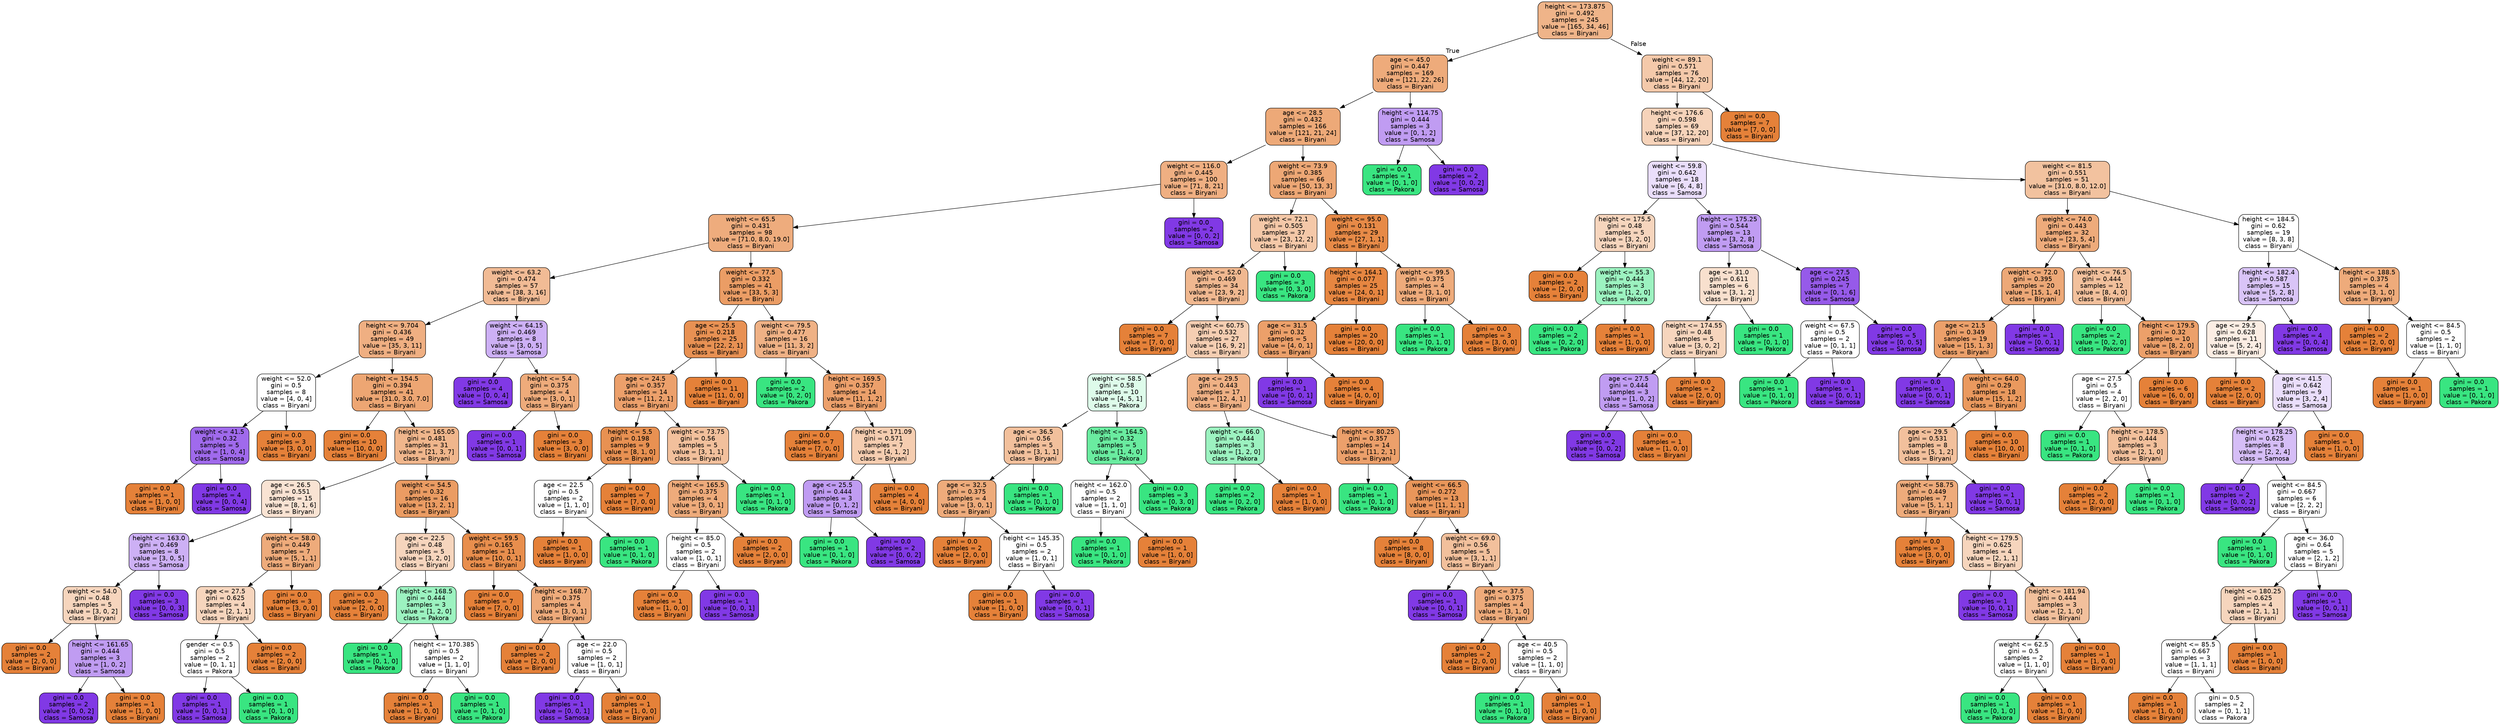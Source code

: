 digraph Tree {
node [shape=box, style="filled, rounded", color="black", fontname="helvetica"] ;
edge [fontname="helvetica"] ;
0 [label="height <= 173.875\ngini = 0.492\nsamples = 245\nvalue = [165, 34, 46]\nclass = Biryani", fillcolor="#efb489"] ;
1 [label="age <= 45.0\ngini = 0.447\nsamples = 169\nvalue = [121, 22, 26]\nclass = Biryani", fillcolor="#eeab7b"] ;
0 -> 1 [labeldistance=2.5, labelangle=45, headlabel="True"] ;
2 [label="age <= 28.5\ngini = 0.432\nsamples = 166\nvalue = [121, 21, 24]\nclass = Biryani", fillcolor="#eda978"] ;
1 -> 2 ;
3 [label="weight <= 116.0\ngini = 0.445\nsamples = 100\nvalue = [71, 8, 21]\nclass = Biryani", fillcolor="#efaf82"] ;
2 -> 3 ;
4 [label="weight <= 65.5\ngini = 0.431\nsamples = 98\nvalue = [71.0, 8.0, 19.0]\nclass = Biryani", fillcolor="#eeac7d"] ;
3 -> 4 ;
5 [label="weight <= 63.2\ngini = 0.474\nsamples = 57\nvalue = [38, 3, 16]\nclass = Biryani", fillcolor="#f1bb95"] ;
4 -> 5 ;
6 [label="height <= 9.704\ngini = 0.436\nsamples = 49\nvalue = [35, 3, 11]\nclass = Biryani", fillcolor="#efaf82"] ;
5 -> 6 ;
7 [label="weight <= 52.0\ngini = 0.5\nsamples = 8\nvalue = [4, 0, 4]\nclass = Biryani", fillcolor="#ffffff"] ;
6 -> 7 ;
8 [label="weight <= 41.5\ngini = 0.32\nsamples = 5\nvalue = [1, 0, 4]\nclass = Samosa", fillcolor="#a06aec"] ;
7 -> 8 ;
9 [label="gini = 0.0\nsamples = 1\nvalue = [1, 0, 0]\nclass = Biryani", fillcolor="#e58139"] ;
8 -> 9 ;
10 [label="gini = 0.0\nsamples = 4\nvalue = [0, 0, 4]\nclass = Samosa", fillcolor="#8139e5"] ;
8 -> 10 ;
11 [label="gini = 0.0\nsamples = 3\nvalue = [3, 0, 0]\nclass = Biryani", fillcolor="#e58139"] ;
7 -> 11 ;
12 [label="height <= 154.5\ngini = 0.394\nsamples = 41\nvalue = [31.0, 3.0, 7.0]\nclass = Biryani", fillcolor="#eda673"] ;
6 -> 12 ;
13 [label="gini = 0.0\nsamples = 10\nvalue = [10, 0, 0]\nclass = Biryani", fillcolor="#e58139"] ;
12 -> 13 ;
14 [label="height <= 165.05\ngini = 0.481\nsamples = 31\nvalue = [21, 3, 7]\nclass = Biryani", fillcolor="#f0b68c"] ;
12 -> 14 ;
15 [label="age <= 26.5\ngini = 0.551\nsamples = 15\nvalue = [8, 1, 6]\nclass = Biryani", fillcolor="#f9e3d3"] ;
14 -> 15 ;
16 [label="height <= 163.0\ngini = 0.469\nsamples = 8\nvalue = [3, 0, 5]\nclass = Samosa", fillcolor="#cdb0f5"] ;
15 -> 16 ;
17 [label="weight <= 54.0\ngini = 0.48\nsamples = 5\nvalue = [3, 0, 2]\nclass = Biryani", fillcolor="#f6d5bd"] ;
16 -> 17 ;
18 [label="gini = 0.0\nsamples = 2\nvalue = [2, 0, 0]\nclass = Biryani", fillcolor="#e58139"] ;
17 -> 18 ;
19 [label="height <= 161.65\ngini = 0.444\nsamples = 3\nvalue = [1, 0, 2]\nclass = Samosa", fillcolor="#c09cf2"] ;
17 -> 19 ;
20 [label="gini = 0.0\nsamples = 2\nvalue = [0, 0, 2]\nclass = Samosa", fillcolor="#8139e5"] ;
19 -> 20 ;
21 [label="gini = 0.0\nsamples = 1\nvalue = [1, 0, 0]\nclass = Biryani", fillcolor="#e58139"] ;
19 -> 21 ;
22 [label="gini = 0.0\nsamples = 3\nvalue = [0, 0, 3]\nclass = Samosa", fillcolor="#8139e5"] ;
16 -> 22 ;
23 [label="weight <= 58.0\ngini = 0.449\nsamples = 7\nvalue = [5, 1, 1]\nclass = Biryani", fillcolor="#eeab7b"] ;
15 -> 23 ;
24 [label="age <= 27.5\ngini = 0.625\nsamples = 4\nvalue = [2, 1, 1]\nclass = Biryani", fillcolor="#f6d5bd"] ;
23 -> 24 ;
25 [label="gender <= 0.5\ngini = 0.5\nsamples = 2\nvalue = [0, 1, 1]\nclass = Pakora", fillcolor="#ffffff"] ;
24 -> 25 ;
26 [label="gini = 0.0\nsamples = 1\nvalue = [0, 0, 1]\nclass = Samosa", fillcolor="#8139e5"] ;
25 -> 26 ;
27 [label="gini = 0.0\nsamples = 1\nvalue = [0, 1, 0]\nclass = Pakora", fillcolor="#39e581"] ;
25 -> 27 ;
28 [label="gini = 0.0\nsamples = 2\nvalue = [2, 0, 0]\nclass = Biryani", fillcolor="#e58139"] ;
24 -> 28 ;
29 [label="gini = 0.0\nsamples = 3\nvalue = [3, 0, 0]\nclass = Biryani", fillcolor="#e58139"] ;
23 -> 29 ;
30 [label="weight <= 54.5\ngini = 0.32\nsamples = 16\nvalue = [13, 2, 1]\nclass = Biryani", fillcolor="#eb9c63"] ;
14 -> 30 ;
31 [label="age <= 22.5\ngini = 0.48\nsamples = 5\nvalue = [3, 2, 0]\nclass = Biryani", fillcolor="#f6d5bd"] ;
30 -> 31 ;
32 [label="gini = 0.0\nsamples = 2\nvalue = [2, 0, 0]\nclass = Biryani", fillcolor="#e58139"] ;
31 -> 32 ;
33 [label="height <= 168.5\ngini = 0.444\nsamples = 3\nvalue = [1, 2, 0]\nclass = Pakora", fillcolor="#9cf2c0"] ;
31 -> 33 ;
34 [label="gini = 0.0\nsamples = 1\nvalue = [0, 1, 0]\nclass = Pakora", fillcolor="#39e581"] ;
33 -> 34 ;
35 [label="height <= 170.385\ngini = 0.5\nsamples = 2\nvalue = [1, 1, 0]\nclass = Biryani", fillcolor="#ffffff"] ;
33 -> 35 ;
36 [label="gini = 0.0\nsamples = 1\nvalue = [1, 0, 0]\nclass = Biryani", fillcolor="#e58139"] ;
35 -> 36 ;
37 [label="gini = 0.0\nsamples = 1\nvalue = [0, 1, 0]\nclass = Pakora", fillcolor="#39e581"] ;
35 -> 37 ;
38 [label="weight <= 59.5\ngini = 0.165\nsamples = 11\nvalue = [10, 0, 1]\nclass = Biryani", fillcolor="#e88e4d"] ;
30 -> 38 ;
39 [label="gini = 0.0\nsamples = 7\nvalue = [7, 0, 0]\nclass = Biryani", fillcolor="#e58139"] ;
38 -> 39 ;
40 [label="height <= 168.7\ngini = 0.375\nsamples = 4\nvalue = [3, 0, 1]\nclass = Biryani", fillcolor="#eeab7b"] ;
38 -> 40 ;
41 [label="gini = 0.0\nsamples = 2\nvalue = [2, 0, 0]\nclass = Biryani", fillcolor="#e58139"] ;
40 -> 41 ;
42 [label="age <= 22.0\ngini = 0.5\nsamples = 2\nvalue = [1, 0, 1]\nclass = Biryani", fillcolor="#ffffff"] ;
40 -> 42 ;
43 [label="gini = 0.0\nsamples = 1\nvalue = [0, 0, 1]\nclass = Samosa", fillcolor="#8139e5"] ;
42 -> 43 ;
44 [label="gini = 0.0\nsamples = 1\nvalue = [1, 0, 0]\nclass = Biryani", fillcolor="#e58139"] ;
42 -> 44 ;
45 [label="weight <= 64.15\ngini = 0.469\nsamples = 8\nvalue = [3, 0, 5]\nclass = Samosa", fillcolor="#cdb0f5"] ;
5 -> 45 ;
46 [label="gini = 0.0\nsamples = 4\nvalue = [0, 0, 4]\nclass = Samosa", fillcolor="#8139e5"] ;
45 -> 46 ;
47 [label="height <= 5.4\ngini = 0.375\nsamples = 4\nvalue = [3, 0, 1]\nclass = Biryani", fillcolor="#eeab7b"] ;
45 -> 47 ;
48 [label="gini = 0.0\nsamples = 1\nvalue = [0, 0, 1]\nclass = Samosa", fillcolor="#8139e5"] ;
47 -> 48 ;
49 [label="gini = 0.0\nsamples = 3\nvalue = [3, 0, 0]\nclass = Biryani", fillcolor="#e58139"] ;
47 -> 49 ;
50 [label="weight <= 77.5\ngini = 0.332\nsamples = 41\nvalue = [33, 5, 3]\nclass = Biryani", fillcolor="#eb9d65"] ;
4 -> 50 ;
51 [label="age <= 25.5\ngini = 0.218\nsamples = 25\nvalue = [22, 2, 1]\nclass = Biryani", fillcolor="#e89153"] ;
50 -> 51 ;
52 [label="age <= 24.5\ngini = 0.357\nsamples = 14\nvalue = [11, 2, 1]\nclass = Biryani", fillcolor="#eca06b"] ;
51 -> 52 ;
53 [label="height <= 5.5\ngini = 0.198\nsamples = 9\nvalue = [8, 1, 0]\nclass = Biryani", fillcolor="#e89152"] ;
52 -> 53 ;
54 [label="age <= 22.5\ngini = 0.5\nsamples = 2\nvalue = [1, 1, 0]\nclass = Biryani", fillcolor="#ffffff"] ;
53 -> 54 ;
55 [label="gini = 0.0\nsamples = 1\nvalue = [1, 0, 0]\nclass = Biryani", fillcolor="#e58139"] ;
54 -> 55 ;
56 [label="gini = 0.0\nsamples = 1\nvalue = [0, 1, 0]\nclass = Pakora", fillcolor="#39e581"] ;
54 -> 56 ;
57 [label="gini = 0.0\nsamples = 7\nvalue = [7, 0, 0]\nclass = Biryani", fillcolor="#e58139"] ;
53 -> 57 ;
58 [label="weight <= 73.75\ngini = 0.56\nsamples = 5\nvalue = [3, 1, 1]\nclass = Biryani", fillcolor="#f2c09c"] ;
52 -> 58 ;
59 [label="height <= 165.5\ngini = 0.375\nsamples = 4\nvalue = [3, 0, 1]\nclass = Biryani", fillcolor="#eeab7b"] ;
58 -> 59 ;
60 [label="height <= 85.0\ngini = 0.5\nsamples = 2\nvalue = [1, 0, 1]\nclass = Biryani", fillcolor="#ffffff"] ;
59 -> 60 ;
61 [label="gini = 0.0\nsamples = 1\nvalue = [1, 0, 0]\nclass = Biryani", fillcolor="#e58139"] ;
60 -> 61 ;
62 [label="gini = 0.0\nsamples = 1\nvalue = [0, 0, 1]\nclass = Samosa", fillcolor="#8139e5"] ;
60 -> 62 ;
63 [label="gini = 0.0\nsamples = 2\nvalue = [2, 0, 0]\nclass = Biryani", fillcolor="#e58139"] ;
59 -> 63 ;
64 [label="gini = 0.0\nsamples = 1\nvalue = [0, 1, 0]\nclass = Pakora", fillcolor="#39e581"] ;
58 -> 64 ;
65 [label="gini = 0.0\nsamples = 11\nvalue = [11, 0, 0]\nclass = Biryani", fillcolor="#e58139"] ;
51 -> 65 ;
66 [label="weight <= 79.5\ngini = 0.477\nsamples = 16\nvalue = [11, 3, 2]\nclass = Biryani", fillcolor="#efb185"] ;
50 -> 66 ;
67 [label="gini = 0.0\nsamples = 2\nvalue = [0, 2, 0]\nclass = Pakora", fillcolor="#39e581"] ;
66 -> 67 ;
68 [label="height <= 169.5\ngini = 0.357\nsamples = 14\nvalue = [11, 1, 2]\nclass = Biryani", fillcolor="#eca06b"] ;
66 -> 68 ;
69 [label="gini = 0.0\nsamples = 7\nvalue = [7, 0, 0]\nclass = Biryani", fillcolor="#e58139"] ;
68 -> 69 ;
70 [label="height <= 171.09\ngini = 0.571\nsamples = 7\nvalue = [4, 1, 2]\nclass = Biryani", fillcolor="#f5cdb0"] ;
68 -> 70 ;
71 [label="age <= 25.5\ngini = 0.444\nsamples = 3\nvalue = [0, 1, 2]\nclass = Samosa", fillcolor="#c09cf2"] ;
70 -> 71 ;
72 [label="gini = 0.0\nsamples = 1\nvalue = [0, 1, 0]\nclass = Pakora", fillcolor="#39e581"] ;
71 -> 72 ;
73 [label="gini = 0.0\nsamples = 2\nvalue = [0, 0, 2]\nclass = Samosa", fillcolor="#8139e5"] ;
71 -> 73 ;
74 [label="gini = 0.0\nsamples = 4\nvalue = [4, 0, 0]\nclass = Biryani", fillcolor="#e58139"] ;
70 -> 74 ;
75 [label="gini = 0.0\nsamples = 2\nvalue = [0, 0, 2]\nclass = Samosa", fillcolor="#8139e5"] ;
3 -> 75 ;
76 [label="weight <= 73.9\ngini = 0.385\nsamples = 66\nvalue = [50, 13, 3]\nclass = Biryani", fillcolor="#eda775"] ;
2 -> 76 ;
77 [label="weight <= 72.1\ngini = 0.505\nsamples = 37\nvalue = [23, 12, 2]\nclass = Biryani", fillcolor="#f4c8a8"] ;
76 -> 77 ;
78 [label="weight <= 52.0\ngini = 0.469\nsamples = 34\nvalue = [23, 9, 2]\nclass = Biryani", fillcolor="#f0b890"] ;
77 -> 78 ;
79 [label="gini = 0.0\nsamples = 7\nvalue = [7, 0, 0]\nclass = Biryani", fillcolor="#e58139"] ;
78 -> 79 ;
80 [label="weight <= 60.75\ngini = 0.532\nsamples = 27\nvalue = [16, 9, 2]\nclass = Biryani", fillcolor="#f5ceb2"] ;
78 -> 80 ;
81 [label="weight <= 58.5\ngini = 0.58\nsamples = 10\nvalue = [4, 5, 1]\nclass = Pakora", fillcolor="#defbea"] ;
80 -> 81 ;
82 [label="age <= 36.5\ngini = 0.56\nsamples = 5\nvalue = [3, 1, 1]\nclass = Biryani", fillcolor="#f2c09c"] ;
81 -> 82 ;
83 [label="age <= 32.5\ngini = 0.375\nsamples = 4\nvalue = [3, 0, 1]\nclass = Biryani", fillcolor="#eeab7b"] ;
82 -> 83 ;
84 [label="gini = 0.0\nsamples = 2\nvalue = [2, 0, 0]\nclass = Biryani", fillcolor="#e58139"] ;
83 -> 84 ;
85 [label="height <= 145.35\ngini = 0.5\nsamples = 2\nvalue = [1, 0, 1]\nclass = Biryani", fillcolor="#ffffff"] ;
83 -> 85 ;
86 [label="gini = 0.0\nsamples = 1\nvalue = [1, 0, 0]\nclass = Biryani", fillcolor="#e58139"] ;
85 -> 86 ;
87 [label="gini = 0.0\nsamples = 1\nvalue = [0, 0, 1]\nclass = Samosa", fillcolor="#8139e5"] ;
85 -> 87 ;
88 [label="gini = 0.0\nsamples = 1\nvalue = [0, 1, 0]\nclass = Pakora", fillcolor="#39e581"] ;
82 -> 88 ;
89 [label="height <= 164.5\ngini = 0.32\nsamples = 5\nvalue = [1, 4, 0]\nclass = Pakora", fillcolor="#6aeca0"] ;
81 -> 89 ;
90 [label="height <= 162.0\ngini = 0.5\nsamples = 2\nvalue = [1, 1, 0]\nclass = Biryani", fillcolor="#ffffff"] ;
89 -> 90 ;
91 [label="gini = 0.0\nsamples = 1\nvalue = [0, 1, 0]\nclass = Pakora", fillcolor="#39e581"] ;
90 -> 91 ;
92 [label="gini = 0.0\nsamples = 1\nvalue = [1, 0, 0]\nclass = Biryani", fillcolor="#e58139"] ;
90 -> 92 ;
93 [label="gini = 0.0\nsamples = 3\nvalue = [0, 3, 0]\nclass = Pakora", fillcolor="#39e581"] ;
89 -> 93 ;
94 [label="age <= 29.5\ngini = 0.443\nsamples = 17\nvalue = [12, 4, 1]\nclass = Biryani", fillcolor="#efb185"] ;
80 -> 94 ;
95 [label="weight <= 66.0\ngini = 0.444\nsamples = 3\nvalue = [1, 2, 0]\nclass = Pakora", fillcolor="#9cf2c0"] ;
94 -> 95 ;
96 [label="gini = 0.0\nsamples = 2\nvalue = [0, 2, 0]\nclass = Pakora", fillcolor="#39e581"] ;
95 -> 96 ;
97 [label="gini = 0.0\nsamples = 1\nvalue = [1, 0, 0]\nclass = Biryani", fillcolor="#e58139"] ;
95 -> 97 ;
98 [label="height <= 80.25\ngini = 0.357\nsamples = 14\nvalue = [11, 2, 1]\nclass = Biryani", fillcolor="#eca06b"] ;
94 -> 98 ;
99 [label="gini = 0.0\nsamples = 1\nvalue = [0, 1, 0]\nclass = Pakora", fillcolor="#39e581"] ;
98 -> 99 ;
100 [label="weight <= 66.5\ngini = 0.272\nsamples = 13\nvalue = [11, 1, 1]\nclass = Biryani", fillcolor="#e9965a"] ;
98 -> 100 ;
101 [label="gini = 0.0\nsamples = 8\nvalue = [8, 0, 0]\nclass = Biryani", fillcolor="#e58139"] ;
100 -> 101 ;
102 [label="weight <= 69.0\ngini = 0.56\nsamples = 5\nvalue = [3, 1, 1]\nclass = Biryani", fillcolor="#f2c09c"] ;
100 -> 102 ;
103 [label="gini = 0.0\nsamples = 1\nvalue = [0, 0, 1]\nclass = Samosa", fillcolor="#8139e5"] ;
102 -> 103 ;
104 [label="age <= 37.5\ngini = 0.375\nsamples = 4\nvalue = [3, 1, 0]\nclass = Biryani", fillcolor="#eeab7b"] ;
102 -> 104 ;
105 [label="gini = 0.0\nsamples = 2\nvalue = [2, 0, 0]\nclass = Biryani", fillcolor="#e58139"] ;
104 -> 105 ;
106 [label="age <= 40.5\ngini = 0.5\nsamples = 2\nvalue = [1, 1, 0]\nclass = Biryani", fillcolor="#ffffff"] ;
104 -> 106 ;
107 [label="gini = 0.0\nsamples = 1\nvalue = [0, 1, 0]\nclass = Pakora", fillcolor="#39e581"] ;
106 -> 107 ;
108 [label="gini = 0.0\nsamples = 1\nvalue = [1, 0, 0]\nclass = Biryani", fillcolor="#e58139"] ;
106 -> 108 ;
109 [label="gini = 0.0\nsamples = 3\nvalue = [0, 3, 0]\nclass = Pakora", fillcolor="#39e581"] ;
77 -> 109 ;
110 [label="weight <= 95.0\ngini = 0.131\nsamples = 29\nvalue = [27, 1, 1]\nclass = Biryani", fillcolor="#e78a47"] ;
76 -> 110 ;
111 [label="height <= 164.1\ngini = 0.077\nsamples = 25\nvalue = [24, 0, 1]\nclass = Biryani", fillcolor="#e68641"] ;
110 -> 111 ;
112 [label="age <= 31.5\ngini = 0.32\nsamples = 5\nvalue = [4, 0, 1]\nclass = Biryani", fillcolor="#eca06a"] ;
111 -> 112 ;
113 [label="gini = 0.0\nsamples = 1\nvalue = [0, 0, 1]\nclass = Samosa", fillcolor="#8139e5"] ;
112 -> 113 ;
114 [label="gini = 0.0\nsamples = 4\nvalue = [4, 0, 0]\nclass = Biryani", fillcolor="#e58139"] ;
112 -> 114 ;
115 [label="gini = 0.0\nsamples = 20\nvalue = [20, 0, 0]\nclass = Biryani", fillcolor="#e58139"] ;
111 -> 115 ;
116 [label="weight <= 99.5\ngini = 0.375\nsamples = 4\nvalue = [3, 1, 0]\nclass = Biryani", fillcolor="#eeab7b"] ;
110 -> 116 ;
117 [label="gini = 0.0\nsamples = 1\nvalue = [0, 1, 0]\nclass = Pakora", fillcolor="#39e581"] ;
116 -> 117 ;
118 [label="gini = 0.0\nsamples = 3\nvalue = [3, 0, 0]\nclass = Biryani", fillcolor="#e58139"] ;
116 -> 118 ;
119 [label="height <= 114.75\ngini = 0.444\nsamples = 3\nvalue = [0, 1, 2]\nclass = Samosa", fillcolor="#c09cf2"] ;
1 -> 119 ;
120 [label="gini = 0.0\nsamples = 1\nvalue = [0, 1, 0]\nclass = Pakora", fillcolor="#39e581"] ;
119 -> 120 ;
121 [label="gini = 0.0\nsamples = 2\nvalue = [0, 0, 2]\nclass = Samosa", fillcolor="#8139e5"] ;
119 -> 121 ;
122 [label="weight <= 89.1\ngini = 0.571\nsamples = 76\nvalue = [44, 12, 20]\nclass = Biryani", fillcolor="#f4c9aa"] ;
0 -> 122 [labeldistance=2.5, labelangle=-45, headlabel="False"] ;
123 [label="height <= 176.6\ngini = 0.598\nsamples = 69\nvalue = [37, 12, 20]\nclass = Biryani", fillcolor="#f6d3ba"] ;
122 -> 123 ;
124 [label="weight <= 59.8\ngini = 0.642\nsamples = 18\nvalue = [6, 4, 8]\nclass = Samosa", fillcolor="#eadefb"] ;
123 -> 124 ;
125 [label="height <= 175.5\ngini = 0.48\nsamples = 5\nvalue = [3, 2, 0]\nclass = Biryani", fillcolor="#f6d5bd"] ;
124 -> 125 ;
126 [label="gini = 0.0\nsamples = 2\nvalue = [2, 0, 0]\nclass = Biryani", fillcolor="#e58139"] ;
125 -> 126 ;
127 [label="weight <= 55.3\ngini = 0.444\nsamples = 3\nvalue = [1, 2, 0]\nclass = Pakora", fillcolor="#9cf2c0"] ;
125 -> 127 ;
128 [label="gini = 0.0\nsamples = 2\nvalue = [0, 2, 0]\nclass = Pakora", fillcolor="#39e581"] ;
127 -> 128 ;
129 [label="gini = 0.0\nsamples = 1\nvalue = [1, 0, 0]\nclass = Biryani", fillcolor="#e58139"] ;
127 -> 129 ;
130 [label="height <= 175.25\ngini = 0.544\nsamples = 13\nvalue = [3, 2, 8]\nclass = Samosa", fillcolor="#c09cf2"] ;
124 -> 130 ;
131 [label="age <= 31.0\ngini = 0.611\nsamples = 6\nvalue = [3, 1, 2]\nclass = Biryani", fillcolor="#f8e0ce"] ;
130 -> 131 ;
132 [label="height <= 174.55\ngini = 0.48\nsamples = 5\nvalue = [3, 0, 2]\nclass = Biryani", fillcolor="#f6d5bd"] ;
131 -> 132 ;
133 [label="age <= 27.5\ngini = 0.444\nsamples = 3\nvalue = [1, 0, 2]\nclass = Samosa", fillcolor="#c09cf2"] ;
132 -> 133 ;
134 [label="gini = 0.0\nsamples = 2\nvalue = [0, 0, 2]\nclass = Samosa", fillcolor="#8139e5"] ;
133 -> 134 ;
135 [label="gini = 0.0\nsamples = 1\nvalue = [1, 0, 0]\nclass = Biryani", fillcolor="#e58139"] ;
133 -> 135 ;
136 [label="gini = 0.0\nsamples = 2\nvalue = [2, 0, 0]\nclass = Biryani", fillcolor="#e58139"] ;
132 -> 136 ;
137 [label="gini = 0.0\nsamples = 1\nvalue = [0, 1, 0]\nclass = Pakora", fillcolor="#39e581"] ;
131 -> 137 ;
138 [label="age <= 27.5\ngini = 0.245\nsamples = 7\nvalue = [0, 1, 6]\nclass = Samosa", fillcolor="#965ae9"] ;
130 -> 138 ;
139 [label="weight <= 67.5\ngini = 0.5\nsamples = 2\nvalue = [0, 1, 1]\nclass = Pakora", fillcolor="#ffffff"] ;
138 -> 139 ;
140 [label="gini = 0.0\nsamples = 1\nvalue = [0, 1, 0]\nclass = Pakora", fillcolor="#39e581"] ;
139 -> 140 ;
141 [label="gini = 0.0\nsamples = 1\nvalue = [0, 0, 1]\nclass = Samosa", fillcolor="#8139e5"] ;
139 -> 141 ;
142 [label="gini = 0.0\nsamples = 5\nvalue = [0, 0, 5]\nclass = Samosa", fillcolor="#8139e5"] ;
138 -> 142 ;
143 [label="weight <= 81.5\ngini = 0.551\nsamples = 51\nvalue = [31.0, 8.0, 12.0]\nclass = Biryani", fillcolor="#f2c29f"] ;
123 -> 143 ;
144 [label="weight <= 74.0\ngini = 0.443\nsamples = 32\nvalue = [23, 5, 4]\nclass = Biryani", fillcolor="#eeab7b"] ;
143 -> 144 ;
145 [label="weight <= 72.0\ngini = 0.395\nsamples = 20\nvalue = [15, 1, 4]\nclass = Biryani", fillcolor="#eda877"] ;
144 -> 145 ;
146 [label="age <= 21.5\ngini = 0.349\nsamples = 19\nvalue = [15, 1, 3]\nclass = Biryani", fillcolor="#eca06a"] ;
145 -> 146 ;
147 [label="gini = 0.0\nsamples = 1\nvalue = [0, 0, 1]\nclass = Samosa", fillcolor="#8139e5"] ;
146 -> 147 ;
148 [label="weight <= 64.0\ngini = 0.29\nsamples = 18\nvalue = [15, 1, 2]\nclass = Biryani", fillcolor="#ea995e"] ;
146 -> 148 ;
149 [label="age <= 29.5\ngini = 0.531\nsamples = 8\nvalue = [5, 1, 2]\nclass = Biryani", fillcolor="#f2c09c"] ;
148 -> 149 ;
150 [label="weight <= 58.75\ngini = 0.449\nsamples = 7\nvalue = [5, 1, 1]\nclass = Biryani", fillcolor="#eeab7b"] ;
149 -> 150 ;
151 [label="gini = 0.0\nsamples = 3\nvalue = [3, 0, 0]\nclass = Biryani", fillcolor="#e58139"] ;
150 -> 151 ;
152 [label="height <= 179.5\ngini = 0.625\nsamples = 4\nvalue = [2, 1, 1]\nclass = Biryani", fillcolor="#f6d5bd"] ;
150 -> 152 ;
153 [label="gini = 0.0\nsamples = 1\nvalue = [0, 0, 1]\nclass = Samosa", fillcolor="#8139e5"] ;
152 -> 153 ;
154 [label="height <= 181.94\ngini = 0.444\nsamples = 3\nvalue = [2, 1, 0]\nclass = Biryani", fillcolor="#f2c09c"] ;
152 -> 154 ;
155 [label="weight <= 62.5\ngini = 0.5\nsamples = 2\nvalue = [1, 1, 0]\nclass = Biryani", fillcolor="#ffffff"] ;
154 -> 155 ;
156 [label="gini = 0.0\nsamples = 1\nvalue = [0, 1, 0]\nclass = Pakora", fillcolor="#39e581"] ;
155 -> 156 ;
157 [label="gini = 0.0\nsamples = 1\nvalue = [1, 0, 0]\nclass = Biryani", fillcolor="#e58139"] ;
155 -> 157 ;
158 [label="gini = 0.0\nsamples = 1\nvalue = [1, 0, 0]\nclass = Biryani", fillcolor="#e58139"] ;
154 -> 158 ;
159 [label="gini = 0.0\nsamples = 1\nvalue = [0, 0, 1]\nclass = Samosa", fillcolor="#8139e5"] ;
149 -> 159 ;
160 [label="gini = 0.0\nsamples = 10\nvalue = [10, 0, 0]\nclass = Biryani", fillcolor="#e58139"] ;
148 -> 160 ;
161 [label="gini = 0.0\nsamples = 1\nvalue = [0, 0, 1]\nclass = Samosa", fillcolor="#8139e5"] ;
145 -> 161 ;
162 [label="weight <= 76.5\ngini = 0.444\nsamples = 12\nvalue = [8, 4, 0]\nclass = Biryani", fillcolor="#f2c09c"] ;
144 -> 162 ;
163 [label="gini = 0.0\nsamples = 2\nvalue = [0, 2, 0]\nclass = Pakora", fillcolor="#39e581"] ;
162 -> 163 ;
164 [label="height <= 179.5\ngini = 0.32\nsamples = 10\nvalue = [8, 2, 0]\nclass = Biryani", fillcolor="#eca06a"] ;
162 -> 164 ;
165 [label="age <= 27.5\ngini = 0.5\nsamples = 4\nvalue = [2, 2, 0]\nclass = Biryani", fillcolor="#ffffff"] ;
164 -> 165 ;
166 [label="gini = 0.0\nsamples = 1\nvalue = [0, 1, 0]\nclass = Pakora", fillcolor="#39e581"] ;
165 -> 166 ;
167 [label="height <= 178.5\ngini = 0.444\nsamples = 3\nvalue = [2, 1, 0]\nclass = Biryani", fillcolor="#f2c09c"] ;
165 -> 167 ;
168 [label="gini = 0.0\nsamples = 2\nvalue = [2, 0, 0]\nclass = Biryani", fillcolor="#e58139"] ;
167 -> 168 ;
169 [label="gini = 0.0\nsamples = 1\nvalue = [0, 1, 0]\nclass = Pakora", fillcolor="#39e581"] ;
167 -> 169 ;
170 [label="gini = 0.0\nsamples = 6\nvalue = [6, 0, 0]\nclass = Biryani", fillcolor="#e58139"] ;
164 -> 170 ;
171 [label="height <= 184.5\ngini = 0.62\nsamples = 19\nvalue = [8, 3, 8]\nclass = Biryani", fillcolor="#ffffff"] ;
143 -> 171 ;
172 [label="height <= 182.4\ngini = 0.587\nsamples = 15\nvalue = [5, 2, 8]\nclass = Samosa", fillcolor="#d9c4f7"] ;
171 -> 172 ;
173 [label="age <= 29.5\ngini = 0.628\nsamples = 11\nvalue = [5, 2, 4]\nclass = Biryani", fillcolor="#fbede3"] ;
172 -> 173 ;
174 [label="gini = 0.0\nsamples = 2\nvalue = [2, 0, 0]\nclass = Biryani", fillcolor="#e58139"] ;
173 -> 174 ;
175 [label="age <= 41.5\ngini = 0.642\nsamples = 9\nvalue = [3, 2, 4]\nclass = Samosa", fillcolor="#eadefb"] ;
173 -> 175 ;
176 [label="height <= 178.25\ngini = 0.625\nsamples = 8\nvalue = [2, 2, 4]\nclass = Samosa", fillcolor="#d5bdf6"] ;
175 -> 176 ;
177 [label="gini = 0.0\nsamples = 2\nvalue = [0, 0, 2]\nclass = Samosa", fillcolor="#8139e5"] ;
176 -> 177 ;
178 [label="weight <= 84.5\ngini = 0.667\nsamples = 6\nvalue = [2, 2, 2]\nclass = Biryani", fillcolor="#ffffff"] ;
176 -> 178 ;
179 [label="gini = 0.0\nsamples = 1\nvalue = [0, 1, 0]\nclass = Pakora", fillcolor="#39e581"] ;
178 -> 179 ;
180 [label="age <= 36.0\ngini = 0.64\nsamples = 5\nvalue = [2, 1, 2]\nclass = Biryani", fillcolor="#ffffff"] ;
178 -> 180 ;
181 [label="height <= 180.25\ngini = 0.625\nsamples = 4\nvalue = [2, 1, 1]\nclass = Biryani", fillcolor="#f6d5bd"] ;
180 -> 181 ;
182 [label="weight <= 85.5\ngini = 0.667\nsamples = 3\nvalue = [1, 1, 1]\nclass = Biryani", fillcolor="#ffffff"] ;
181 -> 182 ;
183 [label="gini = 0.0\nsamples = 1\nvalue = [1, 0, 0]\nclass = Biryani", fillcolor="#e58139"] ;
182 -> 183 ;
184 [label="gini = 0.5\nsamples = 2\nvalue = [0, 1, 1]\nclass = Pakora", fillcolor="#ffffff"] ;
182 -> 184 ;
185 [label="gini = 0.0\nsamples = 1\nvalue = [1, 0, 0]\nclass = Biryani", fillcolor="#e58139"] ;
181 -> 185 ;
186 [label="gini = 0.0\nsamples = 1\nvalue = [0, 0, 1]\nclass = Samosa", fillcolor="#8139e5"] ;
180 -> 186 ;
187 [label="gini = 0.0\nsamples = 1\nvalue = [1, 0, 0]\nclass = Biryani", fillcolor="#e58139"] ;
175 -> 187 ;
188 [label="gini = 0.0\nsamples = 4\nvalue = [0, 0, 4]\nclass = Samosa", fillcolor="#8139e5"] ;
172 -> 188 ;
189 [label="height <= 188.5\ngini = 0.375\nsamples = 4\nvalue = [3, 1, 0]\nclass = Biryani", fillcolor="#eeab7b"] ;
171 -> 189 ;
190 [label="gini = 0.0\nsamples = 2\nvalue = [2, 0, 0]\nclass = Biryani", fillcolor="#e58139"] ;
189 -> 190 ;
191 [label="weight <= 84.5\ngini = 0.5\nsamples = 2\nvalue = [1, 1, 0]\nclass = Biryani", fillcolor="#ffffff"] ;
189 -> 191 ;
192 [label="gini = 0.0\nsamples = 1\nvalue = [1, 0, 0]\nclass = Biryani", fillcolor="#e58139"] ;
191 -> 192 ;
193 [label="gini = 0.0\nsamples = 1\nvalue = [0, 1, 0]\nclass = Pakora", fillcolor="#39e581"] ;
191 -> 193 ;
194 [label="gini = 0.0\nsamples = 7\nvalue = [7, 0, 0]\nclass = Biryani", fillcolor="#e58139"] ;
122 -> 194 ;
}